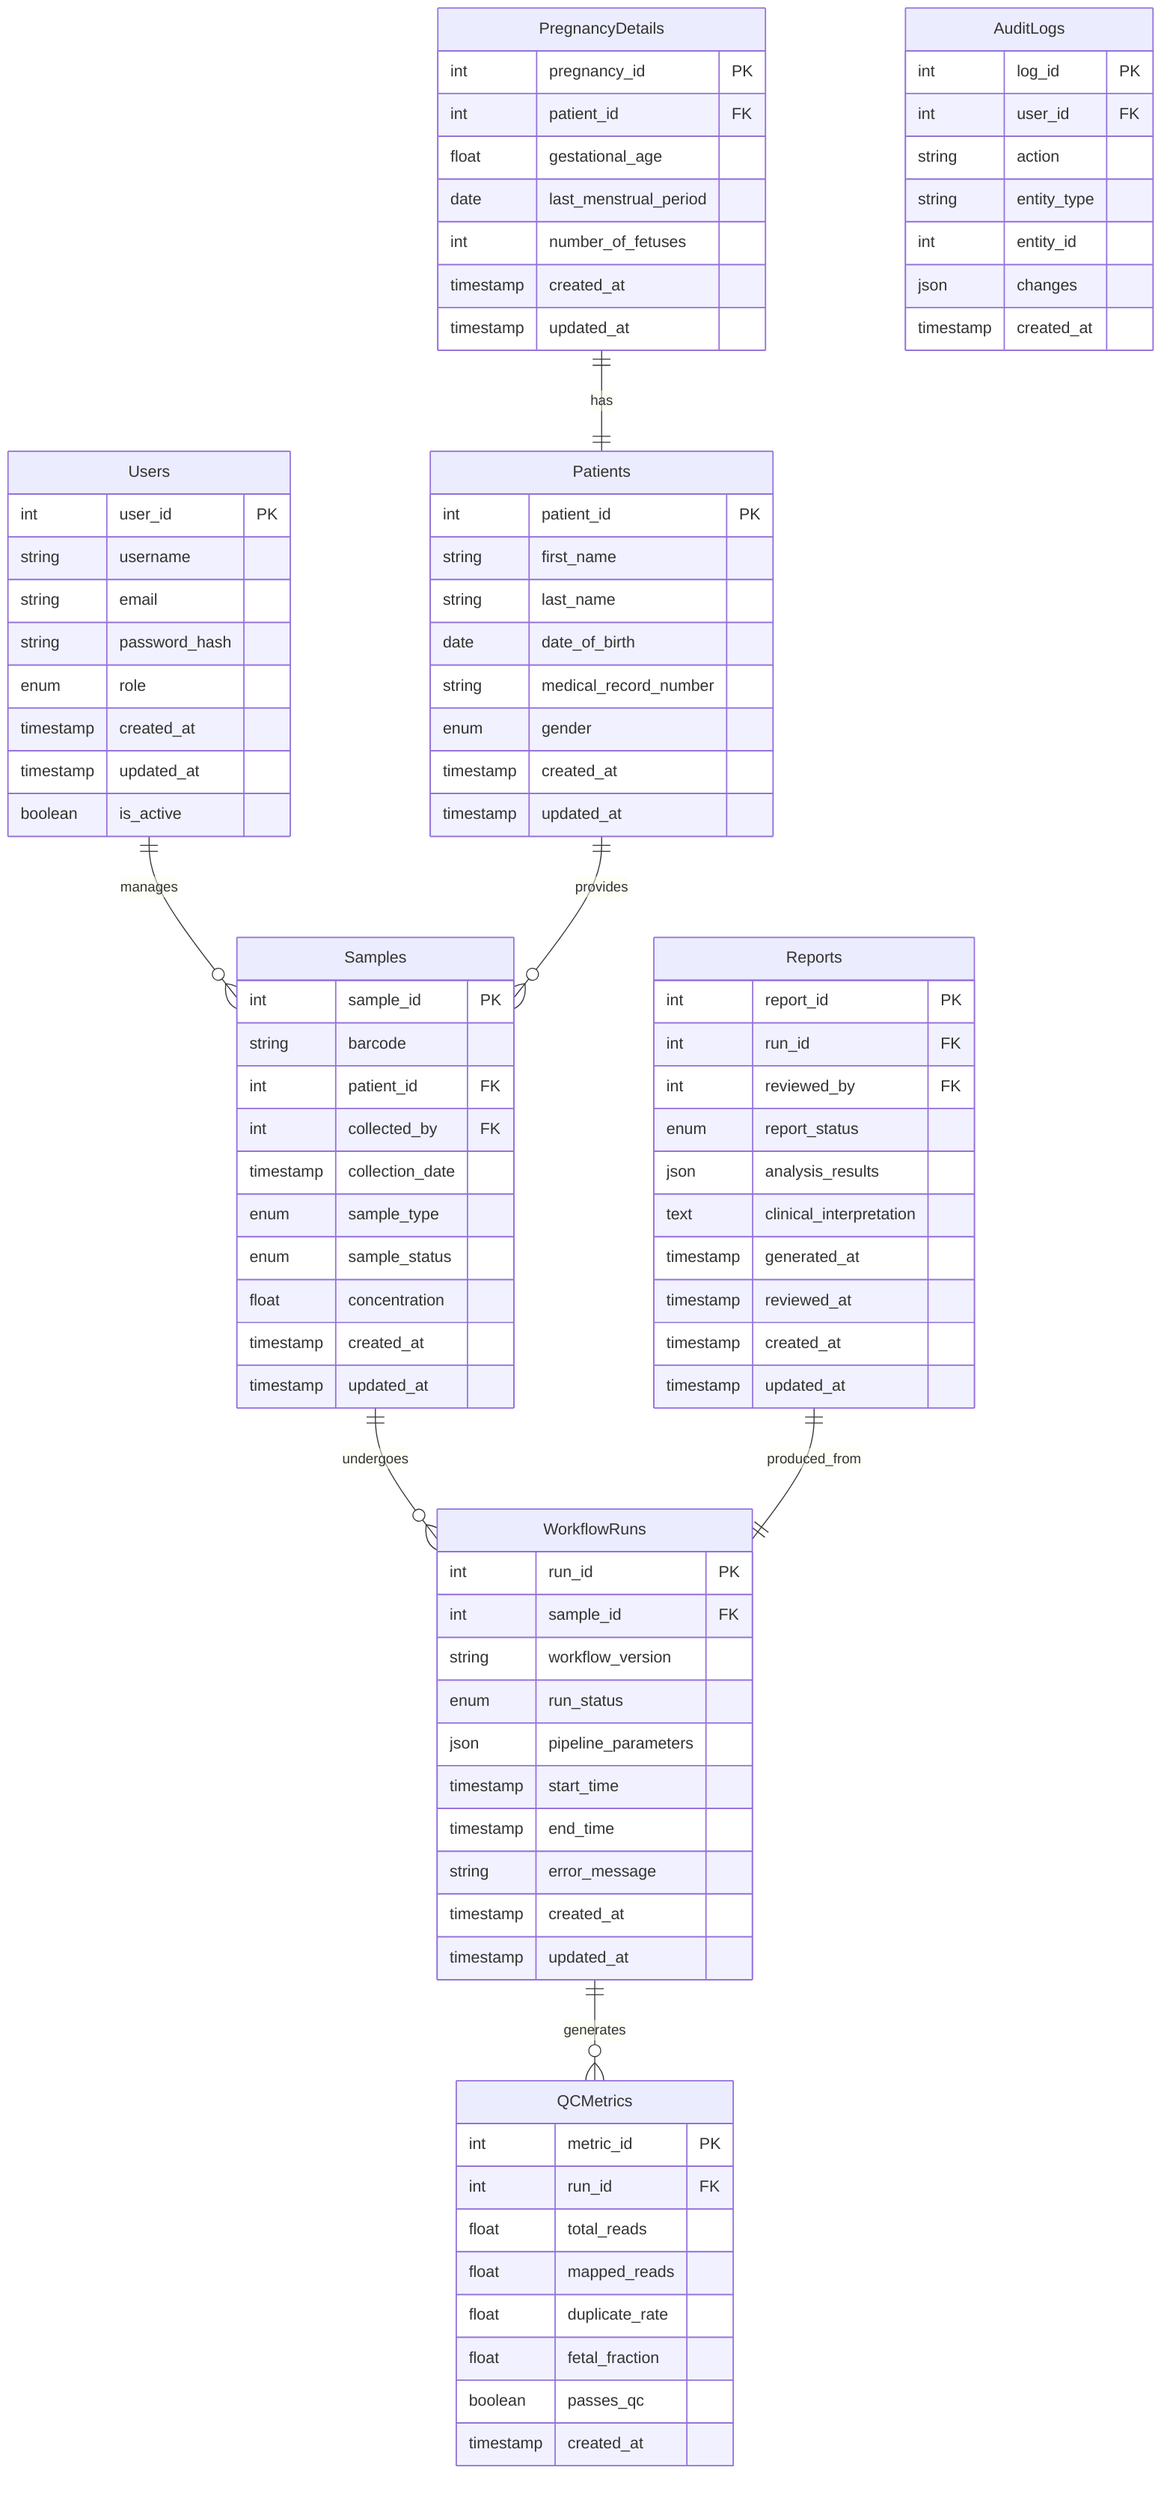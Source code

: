 erDiagram
    Users ||--o{ Samples : "manages"
    Users {
        int user_id PK
        string username
        string email
        string password_hash
        enum role
        timestamp created_at
        timestamp updated_at
        boolean is_active
    }

    Patients ||--o{ Samples : "provides"
    Patients {
        int patient_id PK
        string first_name
        string last_name
        date date_of_birth
        string medical_record_number
        enum gender
        timestamp created_at
        timestamp updated_at
    }

    PregnancyDetails ||--|| Patients : "has"
    PregnancyDetails {
        int pregnancy_id PK
        int patient_id FK
        float gestational_age
        date last_menstrual_period
        int number_of_fetuses
        timestamp created_at
        timestamp updated_at
    }

    Samples ||--o{ WorkflowRuns : "undergoes"
    Samples {
        int sample_id PK
        string barcode
        int patient_id FK
        int collected_by FK
        timestamp collection_date
        enum sample_type
        enum sample_status
        float concentration
        timestamp created_at
        timestamp updated_at
    }

    WorkflowRuns ||--o{ QCMetrics : "generates"
    WorkflowRuns {
        int run_id PK
        int sample_id FK
        string workflow_version
        enum run_status
        json pipeline_parameters
        timestamp start_time
        timestamp end_time
        string error_message
        timestamp created_at
        timestamp updated_at
    }

    QCMetrics {
        int metric_id PK
        int run_id FK
        float total_reads
        float mapped_reads
        float duplicate_rate
        float fetal_fraction
        boolean passes_qc
        timestamp created_at
    }

    Reports ||--|| WorkflowRuns : "produced_from"
    Reports {
        int report_id PK
        int run_id FK
        int reviewed_by FK
        enum report_status
        json analysis_results
        text clinical_interpretation
        timestamp generated_at
        timestamp reviewed_at
        timestamp created_at
        timestamp updated_at
    }

    AuditLogs {
        int log_id PK
        int user_id FK
        string action
        string entity_type
        int entity_id
        json changes
        timestamp created_at
    }